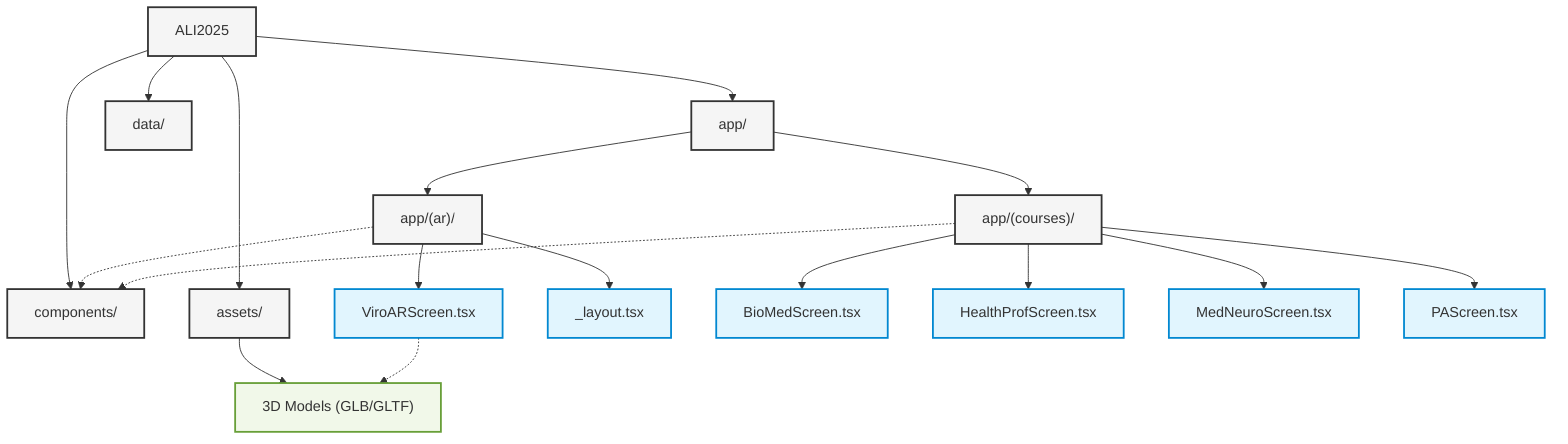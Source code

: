 graph TD
    %% Main containers
    Root[ALI2025]
    App[app/]
    Components[components/]
    Assets[assets/]
    Data[data/]

    %% App subcontainers
    AR["app/(ar)/"]
    Courses["app/(courses)/"]

    %% AR components
    ViroAR[ViroARScreen.tsx]
    ARLayout[_layout.tsx]

    %% Course components
    BioMed[BioMedScreen.tsx]
    Health[HealthProfScreen.tsx]
    MedNeuro[MedNeuroScreen.tsx]
    PA[PAScreen.tsx]

    %% Assets
    Models["3D Models (GLB/GLTF)"]

    %% Relationships
    Root --> App
    Root --> Components
    Root --> Assets
    Root --> Data

    %% App structure
    App --> AR
    App --> Courses

    %% AR components
    AR --> ViroAR
    AR --> ARLayout

    %% Course components
    Courses --> BioMed
    Courses --> Health
    Courses --> MedNeuro
    Courses --> PA

    %% Assets structure
    Assets --> Models

    %% Usage relationships
    ViroAR -.-> Models
    AR -.-> Components
    Courses -.-> Components

    %% Styling
    classDef container fill:#f5f5f5,stroke:#333,stroke-width:2px;
    classDef component fill:#e1f5fe,stroke:#0288d1,stroke-width:2px;
    classDef asset fill:#f1f8e9,stroke:#689f38,stroke-width:2px;

    class Root,App,Components,Assets,Data,AR,Courses container;
    class ViroAR,ARLayout,BioMed,Health,MedNeuro,PA component;
    class Models asset;